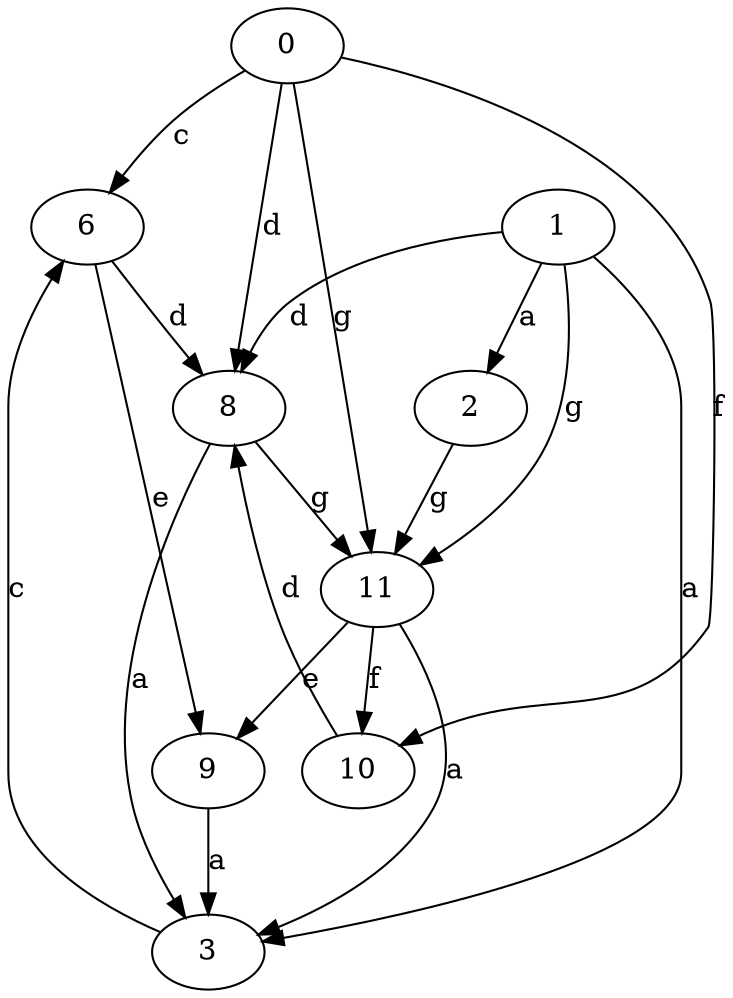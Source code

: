 strict digraph  {
0;
1;
2;
3;
6;
8;
9;
10;
11;
0 -> 6  [label=c];
0 -> 8  [label=d];
0 -> 10  [label=f];
0 -> 11  [label=g];
1 -> 2  [label=a];
1 -> 3  [label=a];
1 -> 8  [label=d];
1 -> 11  [label=g];
2 -> 11  [label=g];
3 -> 6  [label=c];
6 -> 8  [label=d];
6 -> 9  [label=e];
8 -> 3  [label=a];
8 -> 11  [label=g];
9 -> 3  [label=a];
10 -> 8  [label=d];
11 -> 3  [label=a];
11 -> 9  [label=e];
11 -> 10  [label=f];
}
